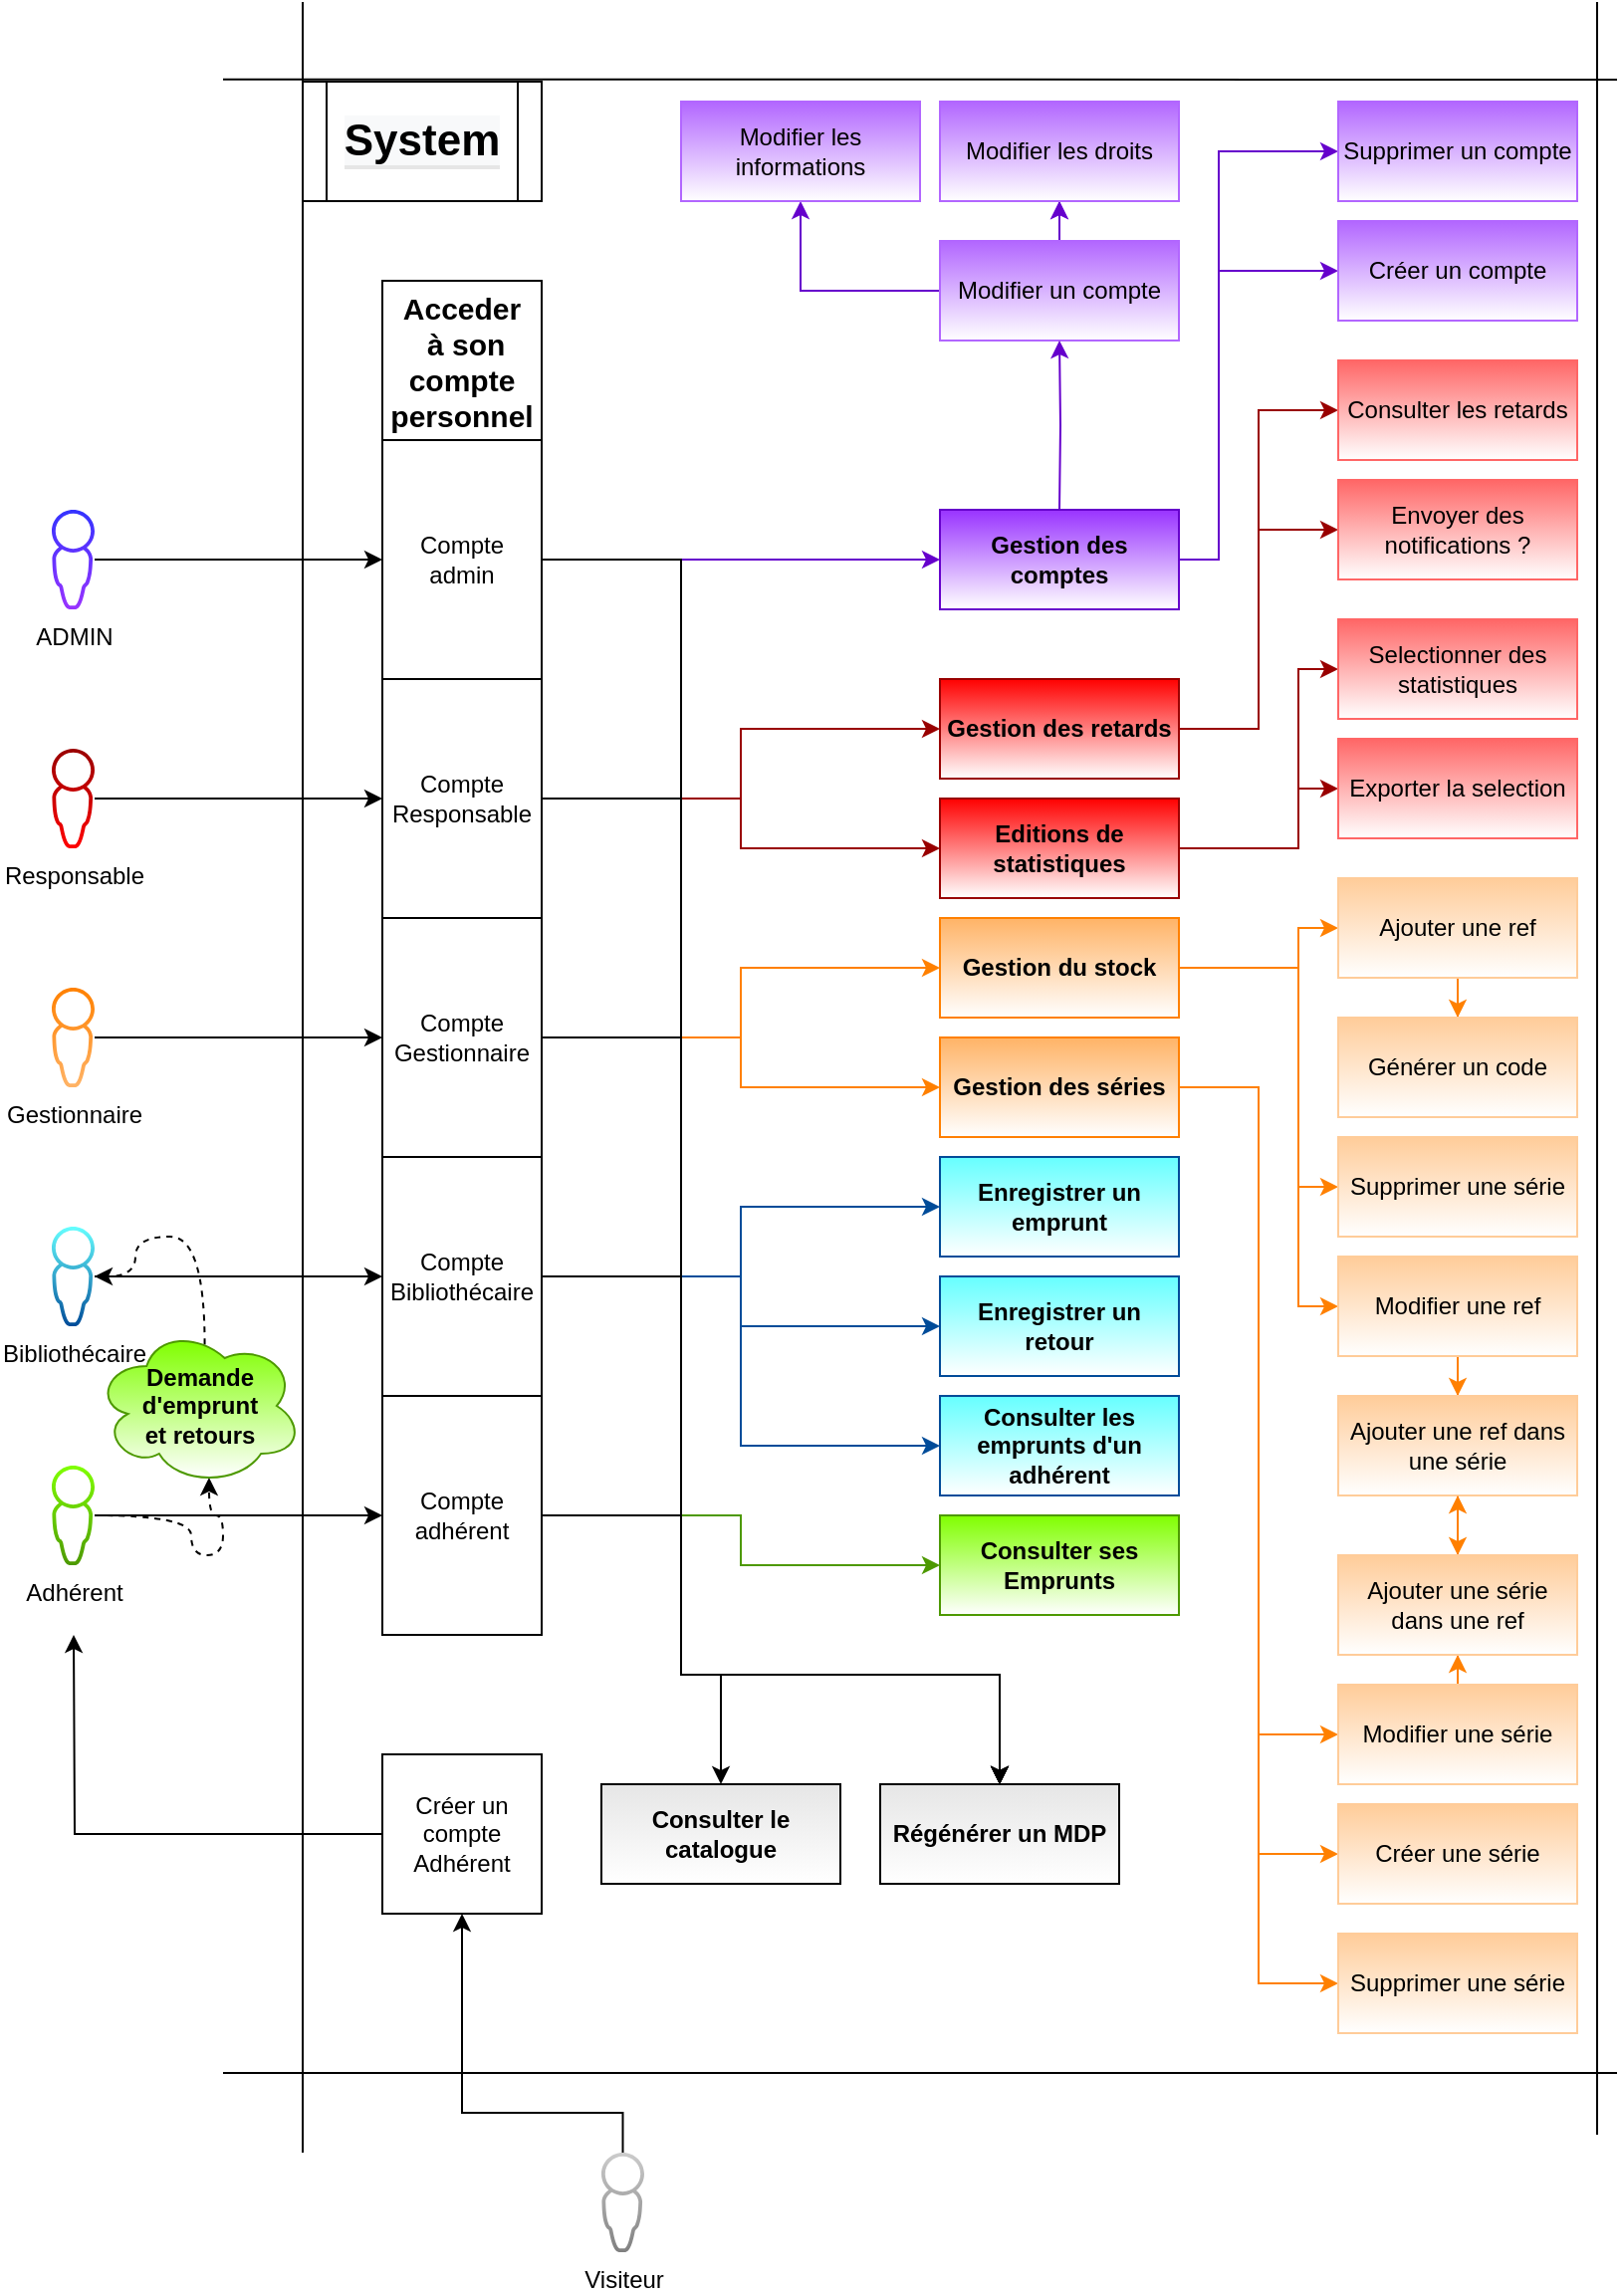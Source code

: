 <mxfile>
    <diagram id="9MTFBuaw8zbxraLN_iM6" name="Page-1">
        <mxGraphModel dx="468" dy="1489" grid="1" gridSize="10" guides="1" tooltips="1" connect="1" arrows="1" fold="1" page="1" pageScale="1" pageWidth="827" pageHeight="1169" math="0" shadow="0">
            <root>
                <mxCell id="0"/>
                <mxCell id="1" parent="0"/>
                <mxCell id="34" style="edgeStyle=orthogonalEdgeStyle;rounded=0;orthogonalLoop=1;jettySize=auto;html=1;entryX=0;entryY=0.5;entryDx=0;entryDy=0;" parent="1" source="4" target="23" edge="1">
                    <mxGeometry relative="1" as="geometry"/>
                </mxCell>
                <mxCell id="4" value="ADMIN" style="pointerEvents=1;shadow=0;dashed=0;html=1;strokeColor=none;aspect=fixed;labelPosition=center;verticalLabelPosition=bottom;verticalAlign=top;align=center;outlineConnect=0;shape=mxgraph.vvd.administrator;fillColor=#3333FF;gradientColor=#9933FF;" parent="1" vertex="1">
                    <mxGeometry x="34" y="-905" width="21.5" height="50" as="geometry"/>
                </mxCell>
                <mxCell id="36" style="edgeStyle=orthogonalEdgeStyle;rounded=0;orthogonalLoop=1;jettySize=auto;html=1;entryX=0;entryY=0.5;entryDx=0;entryDy=0;" parent="1" source="6" target="24" edge="1">
                    <mxGeometry relative="1" as="geometry"/>
                </mxCell>
                <mxCell id="6" value="Responsable" style="pointerEvents=1;shadow=0;dashed=0;html=1;strokeColor=none;aspect=fixed;labelPosition=center;verticalLabelPosition=bottom;verticalAlign=top;align=center;outlineConnect=0;shape=mxgraph.vvd.administrator;fillColor=#990000;gradientColor=#FF0000;" parent="1" vertex="1">
                    <mxGeometry x="34" y="-785" width="21.5" height="50" as="geometry"/>
                </mxCell>
                <mxCell id="38" style="edgeStyle=orthogonalEdgeStyle;rounded=0;orthogonalLoop=1;jettySize=auto;html=1;entryX=0;entryY=0.5;entryDx=0;entryDy=0;" parent="1" source="7" target="26" edge="1">
                    <mxGeometry relative="1" as="geometry"/>
                </mxCell>
                <mxCell id="7" value="Bibliothécaire" style="pointerEvents=1;shadow=0;dashed=0;html=1;strokeColor=none;aspect=fixed;labelPosition=center;verticalLabelPosition=bottom;verticalAlign=top;align=center;outlineConnect=0;shape=mxgraph.vvd.administrator;fillColor=#66FFFF;gradientColor=#004C99;" parent="1" vertex="1">
                    <mxGeometry x="34" y="-545" width="21.5" height="50" as="geometry"/>
                </mxCell>
                <mxCell id="37" style="edgeStyle=orthogonalEdgeStyle;rounded=0;orthogonalLoop=1;jettySize=auto;html=1;entryX=0;entryY=0.5;entryDx=0;entryDy=0;" parent="1" source="8" target="25" edge="1">
                    <mxGeometry relative="1" as="geometry"/>
                </mxCell>
                <mxCell id="8" value="Gestionnaire" style="pointerEvents=1;shadow=0;dashed=0;html=1;strokeColor=none;aspect=fixed;labelPosition=center;verticalLabelPosition=bottom;verticalAlign=top;align=center;outlineConnect=0;shape=mxgraph.vvd.administrator;fillColor=#FF8000;gradientColor=#FFB366;" parent="1" vertex="1">
                    <mxGeometry x="34" y="-665" width="21.5" height="50" as="geometry"/>
                </mxCell>
                <mxCell id="39" style="edgeStyle=orthogonalEdgeStyle;rounded=0;orthogonalLoop=1;jettySize=auto;html=1;entryX=0;entryY=0.5;entryDx=0;entryDy=0;" parent="1" source="10" target="27" edge="1">
                    <mxGeometry relative="1" as="geometry"/>
                </mxCell>
                <mxCell id="63" style="edgeStyle=orthogonalEdgeStyle;orthogonalLoop=1;jettySize=auto;html=1;entryX=0.55;entryY=0.95;entryDx=0;entryDy=0;entryPerimeter=0;startArrow=none;startFill=0;strokeColor=none;curved=1;dashed=1;" parent="1" source="10" target="62" edge="1">
                    <mxGeometry relative="1" as="geometry"/>
                </mxCell>
                <mxCell id="64" style="edgeStyle=orthogonalEdgeStyle;curved=1;orthogonalLoop=1;jettySize=auto;html=1;entryX=0.55;entryY=0.95;entryDx=0;entryDy=0;entryPerimeter=0;dashed=1;startArrow=none;startFill=0;" parent="1" source="10" target="62" edge="1">
                    <mxGeometry relative="1" as="geometry">
                        <Array as="points">
                            <mxPoint x="104" y="-400"/>
                            <mxPoint x="104" y="-380"/>
                            <mxPoint x="120" y="-380"/>
                            <mxPoint x="120" y="-400"/>
                            <mxPoint x="113" y="-400"/>
                        </Array>
                    </mxGeometry>
                </mxCell>
                <mxCell id="10" value="Adhérent" style="pointerEvents=1;shadow=0;dashed=0;html=1;strokeColor=none;aspect=fixed;labelPosition=center;verticalLabelPosition=bottom;verticalAlign=top;align=center;outlineConnect=0;shape=mxgraph.vvd.administrator;fillColor=#80FF00;gradientColor=#4D9900;" parent="1" vertex="1">
                    <mxGeometry x="34" y="-425" width="21.5" height="50" as="geometry"/>
                </mxCell>
                <mxCell id="82" style="edgeStyle=orthogonalEdgeStyle;rounded=0;orthogonalLoop=1;jettySize=auto;html=1;entryX=0.5;entryY=1;entryDx=0;entryDy=0;fontSize=15;startArrow=none;startFill=0;" parent="1" source="11" target="22" edge="1">
                    <mxGeometry relative="1" as="geometry">
                        <Array as="points">
                            <mxPoint x="321" y="-100"/>
                            <mxPoint x="240" y="-100"/>
                        </Array>
                    </mxGeometry>
                </mxCell>
                <mxCell id="11" value="Visiteur" style="pointerEvents=1;shadow=0;dashed=0;html=1;strokeColor=none;aspect=fixed;labelPosition=center;verticalLabelPosition=bottom;verticalAlign=top;align=center;outlineConnect=0;shape=mxgraph.vvd.administrator;fillColor=#CCCCCC;gradientColor=#808080;" parent="1" vertex="1">
                    <mxGeometry x="310" y="-80" width="21.5" height="50" as="geometry"/>
                </mxCell>
                <mxCell id="99" style="edgeStyle=orthogonalEdgeStyle;rounded=0;orthogonalLoop=1;jettySize=auto;html=1;entryX=0;entryY=0.5;entryDx=0;entryDy=0;strokeColor=#6600CC;" parent="1" source="13" target="87" edge="1">
                    <mxGeometry relative="1" as="geometry">
                        <Array as="points">
                            <mxPoint x="620" y="-880"/>
                            <mxPoint x="620" y="-1085"/>
                        </Array>
                    </mxGeometry>
                </mxCell>
                <mxCell id="113" style="edgeStyle=orthogonalEdgeStyle;rounded=0;orthogonalLoop=1;jettySize=auto;html=1;entryX=0;entryY=0.5;entryDx=0;entryDy=0;strokeColor=#6600CC;" parent="1" source="13" target="88" edge="1">
                    <mxGeometry relative="1" as="geometry">
                        <Array as="points">
                            <mxPoint x="620" y="-880"/>
                            <mxPoint x="620" y="-1025"/>
                        </Array>
                    </mxGeometry>
                </mxCell>
                <mxCell id="13" value="&lt;b&gt;Gestion des comptes&lt;/b&gt;" style="rounded=0;whiteSpace=wrap;html=1;fillColor=#9933FF;gradientColor=#ffffff;strokeColor=#6600CC;" parent="1" vertex="1">
                    <mxGeometry x="480" y="-905" width="120" height="50" as="geometry"/>
                </mxCell>
                <mxCell id="15" value="" style="endArrow=none;html=1;" parent="1" edge="1">
                    <mxGeometry width="50" height="50" relative="1" as="geometry">
                        <mxPoint x="160" y="-80" as="sourcePoint"/>
                        <mxPoint x="160" y="-1160" as="targetPoint"/>
                    </mxGeometry>
                </mxCell>
                <mxCell id="21" value="Acceder&#10; à son &#10;compte&#10;personnel" style="swimlane;fillColor=none;gradientColor=none;startSize=80;labelBackgroundColor=#ffffff;fontSize=15;" parent="1" vertex="1">
                    <mxGeometry x="200" y="-1020" width="80" height="680" as="geometry"/>
                </mxCell>
                <mxCell id="23" value="Compte admin" style="rounded=0;whiteSpace=wrap;html=1;fillColor=none;gradientColor=none;" parent="21" vertex="1">
                    <mxGeometry y="80" width="80" height="120" as="geometry"/>
                </mxCell>
                <mxCell id="24" value="Compte Responsable" style="rounded=0;whiteSpace=wrap;html=1;fillColor=none;gradientColor=none;" parent="21" vertex="1">
                    <mxGeometry y="200" width="80" height="120" as="geometry"/>
                </mxCell>
                <mxCell id="25" value="Compte Gestionnaire" style="rounded=0;whiteSpace=wrap;html=1;fillColor=none;gradientColor=none;" parent="21" vertex="1">
                    <mxGeometry y="320" width="80" height="120" as="geometry"/>
                </mxCell>
                <mxCell id="26" value="Compte Bibliothécaire" style="rounded=0;whiteSpace=wrap;html=1;fillColor=none;gradientColor=none;" parent="21" vertex="1">
                    <mxGeometry y="440" width="80" height="120" as="geometry"/>
                </mxCell>
                <mxCell id="27" value="Compte adhérent" style="rounded=0;whiteSpace=wrap;html=1;fillColor=none;gradientColor=none;" parent="21" vertex="1">
                    <mxGeometry y="560" width="80" height="120" as="geometry"/>
                </mxCell>
                <mxCell id="84" style="edgeStyle=orthogonalEdgeStyle;rounded=0;orthogonalLoop=1;jettySize=auto;html=1;" parent="1" source="22" edge="1">
                    <mxGeometry relative="1" as="geometry">
                        <mxPoint x="45" y="-340" as="targetPoint"/>
                    </mxGeometry>
                </mxCell>
                <mxCell id="22" value="Créer un compte Adhérent" style="rounded=0;whiteSpace=wrap;html=1;fillColor=none;gradientColor=none;" parent="1" vertex="1">
                    <mxGeometry x="200" y="-280" width="80" height="80" as="geometry"/>
                </mxCell>
                <mxCell id="41" style="edgeStyle=orthogonalEdgeStyle;rounded=0;orthogonalLoop=1;jettySize=auto;html=1;entryX=0;entryY=0.5;entryDx=0;entryDy=0;strokeColor=#6600CC;" parent="1" source="23" target="13" edge="1">
                    <mxGeometry relative="1" as="geometry"/>
                </mxCell>
                <mxCell id="42" value="" style="endArrow=none;html=1;" parent="1" edge="1">
                    <mxGeometry width="50" height="50" relative="1" as="geometry">
                        <mxPoint x="120" y="-120" as="sourcePoint"/>
                        <mxPoint x="820" y="-120" as="targetPoint"/>
                    </mxGeometry>
                </mxCell>
                <mxCell id="43" value="" style="endArrow=none;html=1;" parent="1" edge="1">
                    <mxGeometry width="50" height="50" relative="1" as="geometry">
                        <mxPoint x="120" y="-1121.18" as="sourcePoint"/>
                        <mxPoint x="820" y="-1121" as="targetPoint"/>
                    </mxGeometry>
                </mxCell>
                <mxCell id="66" style="edgeStyle=orthogonalEdgeStyle;curved=1;orthogonalLoop=1;jettySize=auto;html=1;dashed=1;startArrow=none;startFill=0;exitX=0.529;exitY=0.116;exitDx=0;exitDy=0;exitPerimeter=0;" parent="1" source="62" target="7" edge="1">
                    <mxGeometry relative="1" as="geometry">
                        <Array as="points">
                            <mxPoint x="111" y="-540"/>
                            <mxPoint x="76" y="-540"/>
                            <mxPoint x="76" y="-520"/>
                        </Array>
                    </mxGeometry>
                </mxCell>
                <mxCell id="62" value="&lt;b&gt;Demande&lt;br&gt;&lt;/b&gt;&lt;div&gt;&lt;b&gt;d'emprunt &lt;br&gt;&lt;/b&gt;&lt;/div&gt;&lt;div&gt;&lt;b&gt;et retours&lt;br&gt;&lt;/b&gt;&lt;/div&gt;" style="ellipse;shape=cloud;whiteSpace=wrap;html=1;gradientColor=#ffffff;fillColor=#80FF00;strokeColor=#4D9900;" parent="1" vertex="1">
                    <mxGeometry x="55.5" y="-495" width="104.5" height="80" as="geometry"/>
                </mxCell>
                <mxCell id="67" value="&lt;b&gt;Enregistrer un emprunt&lt;/b&gt;" style="rounded=0;whiteSpace=wrap;html=1;fillColor=#66FFFF;gradientColor=#ffffff;strokeColor=#004C99;" parent="1" vertex="1">
                    <mxGeometry x="480" y="-580" width="120" height="50" as="geometry"/>
                </mxCell>
                <mxCell id="68" style="edgeStyle=orthogonalEdgeStyle;orthogonalLoop=1;jettySize=auto;html=1;entryX=0;entryY=0.5;entryDx=0;entryDy=0;startArrow=none;startFill=0;rounded=0;strokeColor=#004C99;" parent="1" source="26" target="67" edge="1">
                    <mxGeometry relative="1" as="geometry"/>
                </mxCell>
                <mxCell id="70" style="edgeStyle=orthogonalEdgeStyle;rounded=0;orthogonalLoop=1;jettySize=auto;html=1;startArrow=none;startFill=0;entryX=0;entryY=0.5;entryDx=0;entryDy=0;strokeColor=#004C99;" parent="1" source="26" target="71" edge="1">
                    <mxGeometry relative="1" as="geometry">
                        <mxPoint x="580" y="-490" as="targetPoint"/>
                        <Array as="points">
                            <mxPoint x="380" y="-520"/>
                            <mxPoint x="380" y="-495"/>
                        </Array>
                    </mxGeometry>
                </mxCell>
                <mxCell id="71" value="&lt;b&gt;Enregistrer un retour&lt;/b&gt;" style="rounded=0;whiteSpace=wrap;html=1;fillColor=#66FFFF;gradientColor=#ffffff;strokeColor=#004C99;" parent="1" vertex="1">
                    <mxGeometry x="480" y="-520" width="120" height="50" as="geometry"/>
                </mxCell>
                <mxCell id="118" style="edgeStyle=orthogonalEdgeStyle;rounded=0;orthogonalLoop=1;jettySize=auto;html=1;entryX=0;entryY=0.5;entryDx=0;entryDy=0;strokeColor=#FF8000;" parent="1" source="72" target="114" edge="1">
                    <mxGeometry relative="1" as="geometry">
                        <Array as="points">
                            <mxPoint x="660" y="-675"/>
                            <mxPoint x="660" y="-695"/>
                        </Array>
                    </mxGeometry>
                </mxCell>
                <mxCell id="134" style="edgeStyle=orthogonalEdgeStyle;rounded=0;orthogonalLoop=1;jettySize=auto;html=1;entryX=0;entryY=0.5;entryDx=0;entryDy=0;strokeColor=#FF8000;" parent="1" source="72" target="116" edge="1">
                    <mxGeometry relative="1" as="geometry">
                        <Array as="points">
                            <mxPoint x="660" y="-675"/>
                            <mxPoint x="660" y="-505"/>
                        </Array>
                    </mxGeometry>
                </mxCell>
                <mxCell id="138" style="edgeStyle=orthogonalEdgeStyle;rounded=0;orthogonalLoop=1;jettySize=auto;html=1;entryX=0;entryY=0.5;entryDx=0;entryDy=0;strokeColor=#FF8000;" parent="1" source="72" target="137" edge="1">
                    <mxGeometry relative="1" as="geometry">
                        <Array as="points">
                            <mxPoint x="660" y="-675"/>
                            <mxPoint x="660" y="-565"/>
                        </Array>
                    </mxGeometry>
                </mxCell>
                <mxCell id="72" value="&lt;b&gt;Gestion du stock&lt;/b&gt;" style="rounded=0;whiteSpace=wrap;html=1;gradientColor=#FFFFFF;fillColor=#FFB366;strokeColor=#FF8000;" parent="1" vertex="1">
                    <mxGeometry x="480" y="-700" width="120" height="50" as="geometry"/>
                </mxCell>
                <mxCell id="124" style="edgeStyle=orthogonalEdgeStyle;rounded=0;orthogonalLoop=1;jettySize=auto;html=1;entryX=0;entryY=0.5;entryDx=0;entryDy=0;strokeColor=#FF8000;" parent="1" source="73" target="117" edge="1">
                    <mxGeometry relative="1" as="geometry"/>
                </mxCell>
                <mxCell id="125" style="edgeStyle=orthogonalEdgeStyle;rounded=0;orthogonalLoop=1;jettySize=auto;html=1;entryX=0;entryY=0.5;entryDx=0;entryDy=0;strokeColor=#FF8000;" parent="1" source="73" target="121" edge="1">
                    <mxGeometry relative="1" as="geometry"/>
                </mxCell>
                <mxCell id="126" style="edgeStyle=orthogonalEdgeStyle;rounded=0;orthogonalLoop=1;jettySize=auto;html=1;entryX=0;entryY=0.5;entryDx=0;entryDy=0;strokeColor=#FF8000;" parent="1" source="73" target="122" edge="1">
                    <mxGeometry relative="1" as="geometry"/>
                </mxCell>
                <mxCell id="73" value="&lt;b&gt;Gestion des séries&lt;/b&gt;" style="rounded=0;whiteSpace=wrap;html=1;fillColor=#FFB366;gradientColor=#FFFFFF;strokeColor=#FF8000;" parent="1" vertex="1">
                    <mxGeometry x="480" y="-640" width="120" height="50" as="geometry"/>
                </mxCell>
                <mxCell id="74" style="edgeStyle=orthogonalEdgeStyle;rounded=0;orthogonalLoop=1;jettySize=auto;html=1;entryX=0;entryY=0.5;entryDx=0;entryDy=0;startArrow=none;startFill=0;strokeColor=#FF8000;" parent="1" source="25" target="72" edge="1">
                    <mxGeometry relative="1" as="geometry"/>
                </mxCell>
                <mxCell id="75" style="edgeStyle=orthogonalEdgeStyle;rounded=0;orthogonalLoop=1;jettySize=auto;html=1;entryX=0;entryY=0.5;entryDx=0;entryDy=0;startArrow=none;startFill=0;strokeColor=#FF8000;" parent="1" source="25" target="73" edge="1">
                    <mxGeometry relative="1" as="geometry"/>
                </mxCell>
                <mxCell id="103" style="edgeStyle=orthogonalEdgeStyle;rounded=0;orthogonalLoop=1;jettySize=auto;html=1;entryX=0;entryY=0.5;entryDx=0;entryDy=0;strokeColor=#990000;" parent="1" source="76" target="101" edge="1">
                    <mxGeometry relative="1" as="geometry"/>
                </mxCell>
                <mxCell id="104" style="edgeStyle=orthogonalEdgeStyle;rounded=0;orthogonalLoop=1;jettySize=auto;html=1;entryX=0;entryY=0.5;entryDx=0;entryDy=0;strokeColor=#990000;" parent="1" source="76" target="102" edge="1">
                    <mxGeometry relative="1" as="geometry"/>
                </mxCell>
                <mxCell id="76" value="&lt;b&gt;Gestion des retards&lt;/b&gt;" style="rounded=0;whiteSpace=wrap;html=1;gradientColor=#FFFFFF;fillColor=#FF0000;strokeColor=#990000;" parent="1" vertex="1">
                    <mxGeometry x="480" y="-820" width="120" height="50" as="geometry"/>
                </mxCell>
                <mxCell id="107" style="edgeStyle=orthogonalEdgeStyle;rounded=0;orthogonalLoop=1;jettySize=auto;html=1;entryX=0;entryY=0.5;entryDx=0;entryDy=0;strokeColor=#990000;" parent="1" source="77" target="105" edge="1">
                    <mxGeometry relative="1" as="geometry">
                        <Array as="points">
                            <mxPoint x="660" y="-735"/>
                            <mxPoint x="660" y="-825"/>
                        </Array>
                    </mxGeometry>
                </mxCell>
                <mxCell id="108" style="edgeStyle=orthogonalEdgeStyle;rounded=0;orthogonalLoop=1;jettySize=auto;html=1;entryX=0;entryY=0.5;entryDx=0;entryDy=0;strokeColor=#990000;" parent="1" source="77" target="106" edge="1">
                    <mxGeometry relative="1" as="geometry">
                        <Array as="points">
                            <mxPoint x="660" y="-735"/>
                            <mxPoint x="660" y="-765"/>
                        </Array>
                    </mxGeometry>
                </mxCell>
                <mxCell id="77" value="&lt;b&gt;Editions de statistiques&lt;/b&gt;" style="rounded=0;whiteSpace=wrap;html=1;gradientColor=#FFFFFF;fillColor=#FF0000;strokeColor=#990000;" parent="1" vertex="1">
                    <mxGeometry x="480" y="-760" width="120" height="50" as="geometry"/>
                </mxCell>
                <mxCell id="78" style="edgeStyle=orthogonalEdgeStyle;rounded=0;orthogonalLoop=1;jettySize=auto;html=1;entryX=0;entryY=0.5;entryDx=0;entryDy=0;startArrow=none;startFill=0;strokeColor=#990000;" parent="1" source="24" target="76" edge="1">
                    <mxGeometry relative="1" as="geometry"/>
                </mxCell>
                <mxCell id="79" style="edgeStyle=orthogonalEdgeStyle;rounded=0;orthogonalLoop=1;jettySize=auto;html=1;entryX=0;entryY=0.5;entryDx=0;entryDy=0;startArrow=none;startFill=0;strokeColor=#990000;" parent="1" source="24" target="77" edge="1">
                    <mxGeometry relative="1" as="geometry"/>
                </mxCell>
                <mxCell id="80" value="" style="endArrow=none;html=1;" parent="1" edge="1">
                    <mxGeometry width="50" height="50" relative="1" as="geometry">
                        <mxPoint x="810" y="-89" as="sourcePoint"/>
                        <mxPoint x="810" y="-1160" as="targetPoint"/>
                    </mxGeometry>
                </mxCell>
                <mxCell id="83" value="&lt;b style=&quot;font-size: 22px ; background-color: rgb(248 , 249 , 250)&quot;&gt;System&lt;/b&gt;" style="shape=process;whiteSpace=wrap;html=1;backgroundOutline=1;labelBackgroundColor=#E6E6E6;fontSize=15;strokeColor=#000000;gradientColor=#4D9900;fillColor=none;" parent="1" vertex="1">
                    <mxGeometry x="160" y="-1120" width="120" height="60" as="geometry"/>
                </mxCell>
                <mxCell id="85" value="&lt;b&gt;Consulter ses Emprunts&lt;/b&gt;" style="rounded=0;whiteSpace=wrap;html=1;gradientColor=#ffffff;fillColor=#80FF00;strokeColor=#4D9900;" parent="1" vertex="1">
                    <mxGeometry x="480" y="-400" width="120" height="50" as="geometry"/>
                </mxCell>
                <mxCell id="86" style="edgeStyle=orthogonalEdgeStyle;rounded=0;orthogonalLoop=1;jettySize=auto;html=1;entryX=0;entryY=0.5;entryDx=0;entryDy=0;strokeColor=#4D9900;" parent="1" source="27" target="85" edge="1">
                    <mxGeometry relative="1" as="geometry"/>
                </mxCell>
                <mxCell id="87" value="&lt;span&gt;Supprimer un compte&lt;br&gt;&lt;/span&gt;" style="rounded=0;whiteSpace=wrap;html=1;gradientColor=#ffffff;fillColor=#B266FF;strokeColor=#B266FF;fontStyle=0" parent="1" vertex="1">
                    <mxGeometry x="680" y="-1110" width="120" height="50" as="geometry"/>
                </mxCell>
                <mxCell id="88" value="&lt;span&gt;Créer un compte&lt;/span&gt;" style="rounded=0;whiteSpace=wrap;html=1;gradientColor=#ffffff;fillColor=#B266FF;strokeColor=#B266FF;fontStyle=0" parent="1" vertex="1">
                    <mxGeometry x="680" y="-1050" width="120" height="50" as="geometry"/>
                </mxCell>
                <mxCell id="152" style="edgeStyle=orthogonalEdgeStyle;rounded=0;orthogonalLoop=1;jettySize=auto;html=1;entryX=0.5;entryY=1;entryDx=0;entryDy=0;strokeColor=#6600CC;" edge="1" parent="1" source="89" target="90">
                    <mxGeometry relative="1" as="geometry"/>
                </mxCell>
                <mxCell id="153" style="edgeStyle=orthogonalEdgeStyle;rounded=0;orthogonalLoop=1;jettySize=auto;html=1;entryX=0.5;entryY=1;entryDx=0;entryDy=0;strokeColor=#9933FF;" edge="1" parent="1" source="89" target="91">
                    <mxGeometry relative="1" as="geometry"/>
                </mxCell>
                <mxCell id="154" value="" style="edgeStyle=orthogonalEdgeStyle;rounded=0;orthogonalLoop=1;jettySize=auto;html=1;strokeColor=#6600CC;" edge="1" parent="1" source="89" target="91">
                    <mxGeometry relative="1" as="geometry"/>
                </mxCell>
                <mxCell id="89" value="&lt;span&gt;Modifier un compte&lt;/span&gt;" style="rounded=0;whiteSpace=wrap;html=1;gradientColor=#ffffff;fillColor=#B266FF;strokeColor=#B266FF;fontStyle=0" parent="1" vertex="1">
                    <mxGeometry x="480" y="-1040" width="120" height="50" as="geometry"/>
                </mxCell>
                <mxCell id="90" value="&lt;span&gt;Modifier les informations&lt;/span&gt;" style="rounded=0;whiteSpace=wrap;html=1;gradientColor=#ffffff;fillColor=#B266FF;strokeColor=#B266FF;fontStyle=0" parent="1" vertex="1">
                    <mxGeometry x="350" y="-1110" width="120" height="50" as="geometry"/>
                </mxCell>
                <mxCell id="91" value="&lt;span&gt;Modifier les droits&lt;/span&gt;" style="rounded=0;whiteSpace=wrap;html=1;gradientColor=#ffffff;fillColor=#B266FF;strokeColor=#B266FF;fontStyle=0" parent="1" vertex="1">
                    <mxGeometry x="480" y="-1110" width="120" height="50" as="geometry"/>
                </mxCell>
                <mxCell id="101" value="&lt;span&gt;Consulter les retards&lt;/span&gt;" style="rounded=0;whiteSpace=wrap;html=1;gradientColor=#FFFFFF;fontStyle=0;fillColor=#FF6666;strokeColor=#FF6666;" parent="1" vertex="1">
                    <mxGeometry x="680" y="-980" width="120" height="50" as="geometry"/>
                </mxCell>
                <mxCell id="102" value="&lt;span&gt;Envoyer des notifications ?&lt;/span&gt;" style="rounded=0;whiteSpace=wrap;html=1;gradientColor=#FFFFFF;fontStyle=0;fillColor=#FF6666;strokeColor=#FF6666;" parent="1" vertex="1">
                    <mxGeometry x="680" y="-920" width="120" height="50" as="geometry"/>
                </mxCell>
                <mxCell id="105" value="&lt;span&gt;Selectionner des statistiques&lt;/span&gt;" style="rounded=0;whiteSpace=wrap;html=1;gradientColor=#FFFFFF;fontStyle=0;fillColor=#FF6666;strokeColor=#FF6666;" parent="1" vertex="1">
                    <mxGeometry x="680" y="-850" width="120" height="50" as="geometry"/>
                </mxCell>
                <mxCell id="106" value="&lt;span&gt;Exporter la selection&lt;/span&gt;" style="rounded=0;whiteSpace=wrap;html=1;gradientColor=#FFFFFF;fontStyle=0;fillColor=#FF6666;strokeColor=#FF6666;" parent="1" vertex="1">
                    <mxGeometry x="680" y="-790" width="120" height="50" as="geometry"/>
                </mxCell>
                <mxCell id="112" style="edgeStyle=orthogonalEdgeStyle;rounded=0;orthogonalLoop=1;jettySize=auto;html=1;entryX=0.5;entryY=1;entryDx=0;entryDy=0;strokeColor=#6600CC;" parent="1" edge="1" target="89">
                    <mxGeometry relative="1" as="geometry">
                        <mxPoint x="540" y="-905" as="sourcePoint"/>
                        <mxPoint x="540" y="-950" as="targetPoint"/>
                    </mxGeometry>
                </mxCell>
                <mxCell id="136" style="edgeStyle=orthogonalEdgeStyle;rounded=0;orthogonalLoop=1;jettySize=auto;html=1;entryX=0.5;entryY=0;entryDx=0;entryDy=0;strokeColor=#FF8000;" parent="1" source="114" target="115" edge="1">
                    <mxGeometry relative="1" as="geometry"/>
                </mxCell>
                <mxCell id="114" value="&lt;span&gt;Ajouter une ref&lt;/span&gt;" style="rounded=0;whiteSpace=wrap;html=1;gradientColor=#FFFFFF;fontStyle=0;fillColor=#FFCC99;strokeColor=#FFCC99;" parent="1" vertex="1">
                    <mxGeometry x="680" y="-720" width="120" height="50" as="geometry"/>
                </mxCell>
                <mxCell id="115" value="&lt;span&gt;Générer un code&lt;/span&gt;" style="rounded=0;whiteSpace=wrap;html=1;gradientColor=#FFFFFF;fontStyle=0;fillColor=#FFCC99;strokeColor=#FFCC99;" parent="1" vertex="1">
                    <mxGeometry x="680" y="-650" width="120" height="50" as="geometry"/>
                </mxCell>
                <mxCell id="128" style="edgeStyle=orthogonalEdgeStyle;rounded=0;orthogonalLoop=1;jettySize=auto;html=1;entryX=0.5;entryY=0;entryDx=0;entryDy=0;strokeColor=#FF8000;" parent="1" source="116" target="127" edge="1">
                    <mxGeometry relative="1" as="geometry"/>
                </mxCell>
                <mxCell id="116" value="Modifier une ref" style="rounded=0;whiteSpace=wrap;html=1;gradientColor=#FFFFFF;fontStyle=0;fillColor=#FFCC99;strokeColor=#FFCC99;" parent="1" vertex="1">
                    <mxGeometry x="680" y="-530" width="120" height="50" as="geometry"/>
                </mxCell>
                <mxCell id="117" value="&lt;span&gt;Créer une série&lt;/span&gt;" style="rounded=0;whiteSpace=wrap;html=1;gradientColor=#FFFFFF;fontStyle=0;fillColor=#FFCC99;strokeColor=#FFCC99;" parent="1" vertex="1">
                    <mxGeometry x="680" y="-255" width="120" height="50" as="geometry"/>
                </mxCell>
                <mxCell id="133" style="edgeStyle=orthogonalEdgeStyle;rounded=0;orthogonalLoop=1;jettySize=auto;html=1;entryX=0.5;entryY=1;entryDx=0;entryDy=0;strokeColor=#FF8000;" parent="1" source="121" target="130" edge="1">
                    <mxGeometry relative="1" as="geometry"/>
                </mxCell>
                <mxCell id="121" value="&lt;span&gt;Modifier une série&lt;/span&gt;" style="rounded=0;whiteSpace=wrap;html=1;gradientColor=#FFFFFF;fontStyle=0;fillColor=#FFCC99;strokeColor=#FFCC99;" parent="1" vertex="1">
                    <mxGeometry x="680" y="-315" width="120" height="50" as="geometry"/>
                </mxCell>
                <mxCell id="122" value="&lt;span&gt;Supprimer une série&lt;/span&gt;" style="rounded=0;whiteSpace=wrap;html=1;gradientColor=#FFFFFF;fontStyle=0;fillColor=#FFCC99;strokeColor=#FFCC99;" parent="1" vertex="1">
                    <mxGeometry x="680" y="-190" width="120" height="50" as="geometry"/>
                </mxCell>
                <mxCell id="131" style="edgeStyle=orthogonalEdgeStyle;rounded=0;orthogonalLoop=1;jettySize=auto;html=1;entryX=0.5;entryY=0;entryDx=0;entryDy=0;strokeColor=#FF8000;" parent="1" source="127" target="130" edge="1">
                    <mxGeometry relative="1" as="geometry"/>
                </mxCell>
                <mxCell id="127" value="Ajouter une ref dans une série" style="rounded=0;whiteSpace=wrap;html=1;gradientColor=#FFFFFF;fontStyle=0;fillColor=#FFCC99;strokeColor=#FFCC99;" parent="1" vertex="1">
                    <mxGeometry x="680" y="-460" width="120" height="50" as="geometry"/>
                </mxCell>
                <mxCell id="132" style="edgeStyle=orthogonalEdgeStyle;rounded=0;orthogonalLoop=1;jettySize=auto;html=1;entryX=0.5;entryY=1;entryDx=0;entryDy=0;strokeColor=#FF8000;" parent="1" source="130" target="127" edge="1">
                    <mxGeometry relative="1" as="geometry"/>
                </mxCell>
                <mxCell id="130" value="Ajouter une série dans une ref" style="rounded=0;whiteSpace=wrap;html=1;gradientColor=#FFFFFF;fontStyle=0;fillColor=#FFCC99;strokeColor=#FFCC99;" parent="1" vertex="1">
                    <mxGeometry x="680" y="-380" width="120" height="50" as="geometry"/>
                </mxCell>
                <mxCell id="137" value="&lt;span&gt;Supprimer une série&lt;/span&gt;" style="rounded=0;whiteSpace=wrap;html=1;gradientColor=#FFFFFF;fontStyle=0;fillColor=#FFCC99;strokeColor=#FFCC99;" parent="1" vertex="1">
                    <mxGeometry x="680" y="-590" width="120" height="50" as="geometry"/>
                </mxCell>
                <mxCell id="139" value="&lt;b&gt;Régénérer un MDP&lt;/b&gt;" style="rounded=0;whiteSpace=wrap;html=1;gradientColor=#ffffff;fillColor=#E6E6E6;" vertex="1" parent="1">
                    <mxGeometry x="450" y="-265" width="120" height="50" as="geometry"/>
                </mxCell>
                <mxCell id="140" value="&lt;b&gt;Consulter les emprunts d'un adhérent&lt;/b&gt;" style="rounded=0;whiteSpace=wrap;html=1;fillColor=#66FFFF;gradientColor=#ffffff;strokeColor=#004C99;" vertex="1" parent="1">
                    <mxGeometry x="480" y="-460" width="120" height="50" as="geometry"/>
                </mxCell>
                <mxCell id="141" style="edgeStyle=orthogonalEdgeStyle;rounded=0;orthogonalLoop=1;jettySize=auto;html=1;entryX=0;entryY=0.5;entryDx=0;entryDy=0;strokeColor=#004C99;" edge="1" parent="1" source="26" target="140">
                    <mxGeometry relative="1" as="geometry"/>
                </mxCell>
                <mxCell id="142" style="edgeStyle=orthogonalEdgeStyle;rounded=0;orthogonalLoop=1;jettySize=auto;html=1;entryX=0.5;entryY=0;entryDx=0;entryDy=0;" edge="1" parent="1" source="23" target="139">
                    <mxGeometry relative="1" as="geometry">
                        <Array as="points">
                            <mxPoint x="350" y="-880"/>
                            <mxPoint x="350" y="-320"/>
                            <mxPoint x="510" y="-320"/>
                        </Array>
                    </mxGeometry>
                </mxCell>
                <mxCell id="143" style="edgeStyle=orthogonalEdgeStyle;rounded=0;orthogonalLoop=1;jettySize=auto;html=1;entryX=0.5;entryY=0;entryDx=0;entryDy=0;" edge="1" parent="1" source="24" target="139">
                    <mxGeometry relative="1" as="geometry">
                        <Array as="points">
                            <mxPoint x="350" y="-760"/>
                            <mxPoint x="350" y="-320"/>
                            <mxPoint x="510" y="-320"/>
                        </Array>
                    </mxGeometry>
                </mxCell>
                <mxCell id="144" style="edgeStyle=orthogonalEdgeStyle;rounded=0;orthogonalLoop=1;jettySize=auto;html=1;entryX=0.5;entryY=0;entryDx=0;entryDy=0;" edge="1" parent="1" source="25" target="139">
                    <mxGeometry relative="1" as="geometry">
                        <Array as="points">
                            <mxPoint x="350" y="-640"/>
                            <mxPoint x="350" y="-320"/>
                            <mxPoint x="510" y="-320"/>
                        </Array>
                    </mxGeometry>
                </mxCell>
                <mxCell id="145" style="edgeStyle=orthogonalEdgeStyle;rounded=0;orthogonalLoop=1;jettySize=auto;html=1;entryX=0.5;entryY=0;entryDx=0;entryDy=0;" edge="1" parent="1" source="26" target="139">
                    <mxGeometry relative="1" as="geometry">
                        <Array as="points">
                            <mxPoint x="350" y="-520"/>
                            <mxPoint x="350" y="-320"/>
                            <mxPoint x="510" y="-320"/>
                        </Array>
                    </mxGeometry>
                </mxCell>
                <mxCell id="146" style="edgeStyle=orthogonalEdgeStyle;rounded=0;orthogonalLoop=1;jettySize=auto;html=1;entryX=0.5;entryY=0;entryDx=0;entryDy=0;" edge="1" parent="1" source="27" target="139">
                    <mxGeometry relative="1" as="geometry">
                        <Array as="points">
                            <mxPoint x="350" y="-400"/>
                            <mxPoint x="350" y="-320"/>
                            <mxPoint x="510" y="-320"/>
                        </Array>
                    </mxGeometry>
                </mxCell>
                <mxCell id="149" value="&lt;b&gt;Consulter le catalogue&lt;/b&gt;" style="rounded=0;whiteSpace=wrap;html=1;gradientColor=#ffffff;fillColor=#E6E6E6;" vertex="1" parent="1">
                    <mxGeometry x="310" y="-265" width="120" height="50" as="geometry"/>
                </mxCell>
                <mxCell id="150" style="edgeStyle=orthogonalEdgeStyle;rounded=0;orthogonalLoop=1;jettySize=auto;html=1;entryX=0.5;entryY=0;entryDx=0;entryDy=0;strokeColor=#000000;" edge="1" parent="1" source="23" target="149">
                    <mxGeometry relative="1" as="geometry">
                        <Array as="points">
                            <mxPoint x="350" y="-880"/>
                            <mxPoint x="350" y="-320"/>
                            <mxPoint x="370" y="-320"/>
                        </Array>
                    </mxGeometry>
                </mxCell>
            </root>
        </mxGraphModel>
    </diagram>
</mxfile>